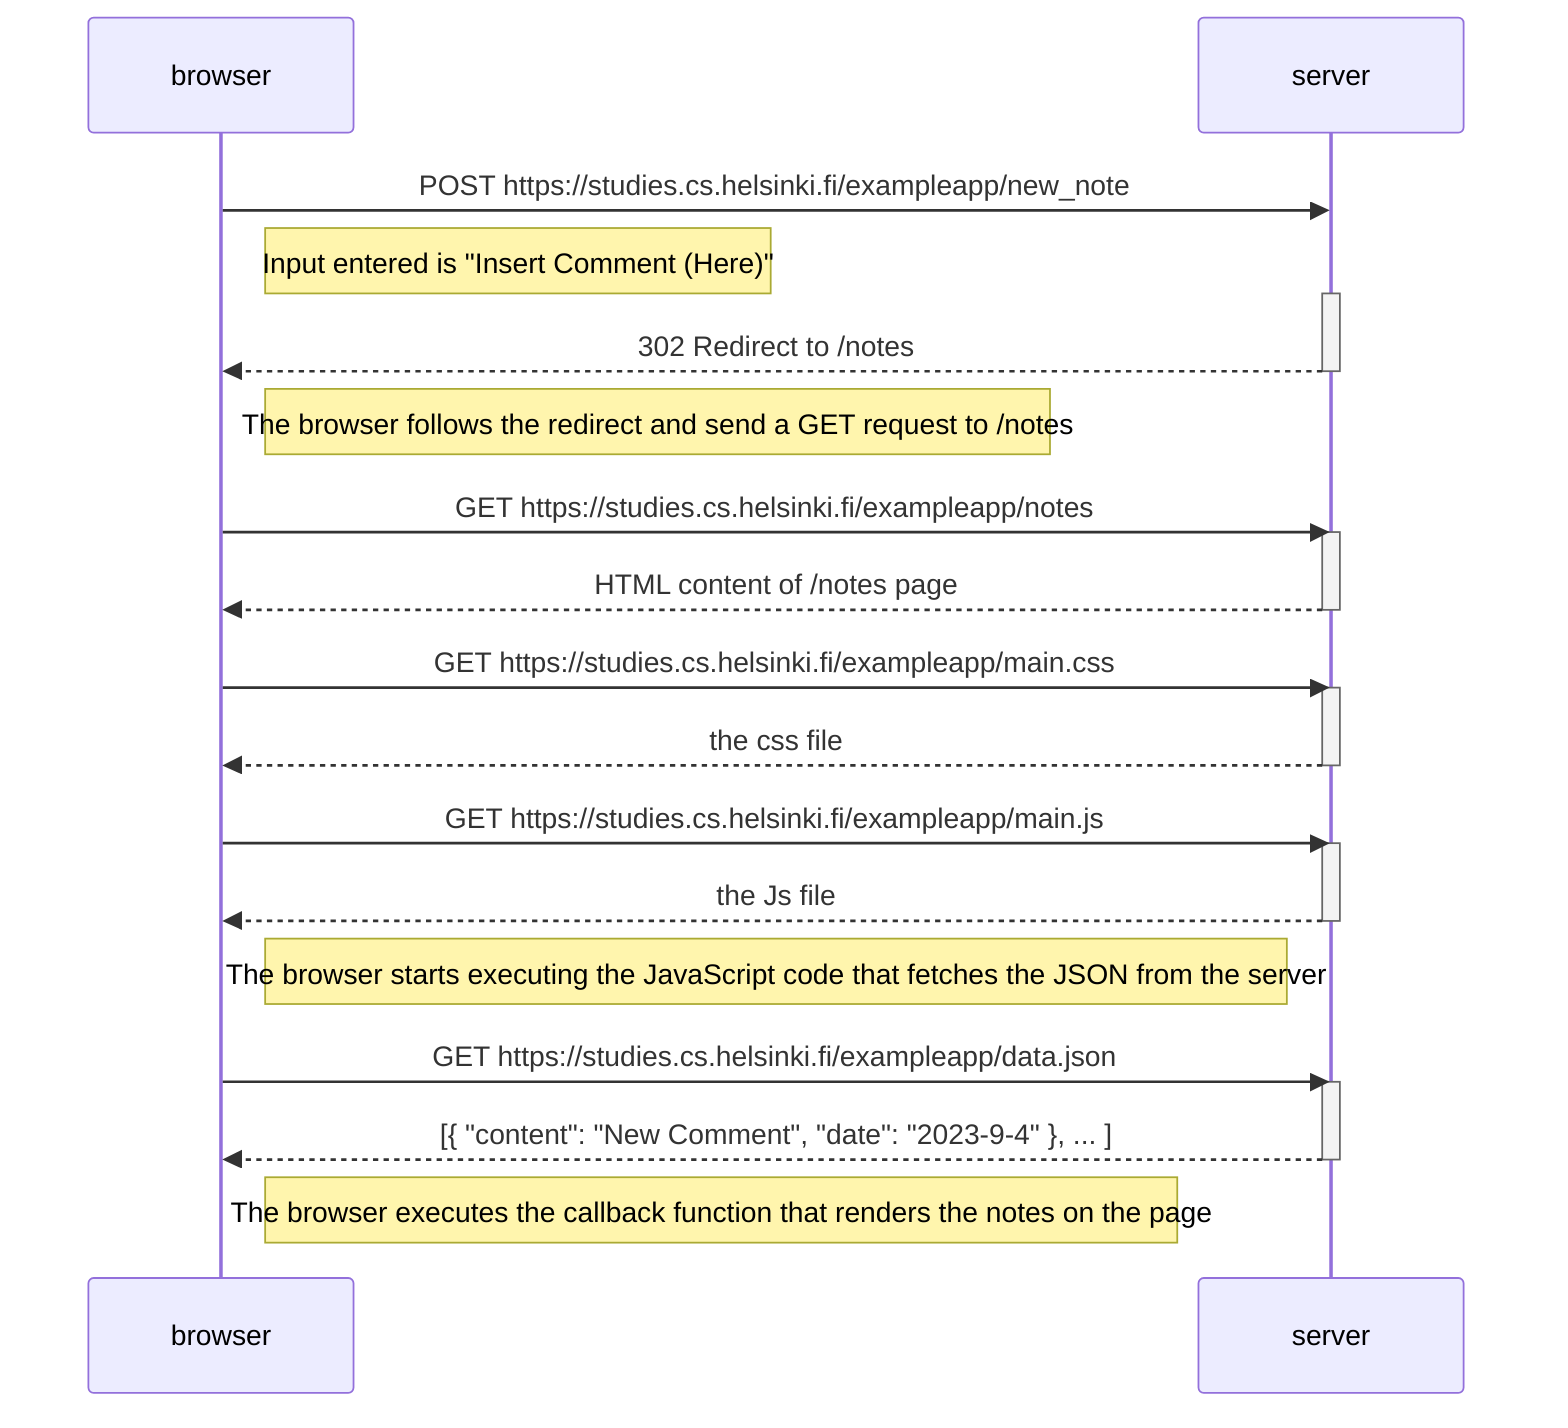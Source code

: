 sequenceDiagram
    participant browser
    participant server

    browser->>server: POST https://studies.cs.helsinki.fi/exampleapp/new_note
    Note right of browser: Input entered is "Insert Comment (Here)"
    activate server
    server-->>browser: 302 Redirect to /notes
    deactivate server

    Note right of browser: The browser follows the redirect and send a GET request to /notes

    browser->>server: GET https://studies.cs.helsinki.fi/exampleapp/notes
    activate server
    server-->>browser: HTML content of /notes page
    deactivate server

    browser->>server: GET https://studies.cs.helsinki.fi/exampleapp/main.css
    activate server
    server-->>browser: the css file
    deactivate server

    browser->>server: GET https://studies.cs.helsinki.fi/exampleapp/main.js
    activate server
    server-->>browser: the Js file
    deactivate server

    Note right of browser: The browser starts executing the JavaScript code that fetches the JSON from the server

    browser->>server: GET https://studies.cs.helsinki.fi/exampleapp/data.json
    activate server
    server-->>browser: [{ "content": "New Comment", "date": "2023-9-4" }, ... ]
    deactivate server

    Note right of browser: The browser executes the callback function that renders the notes on the page